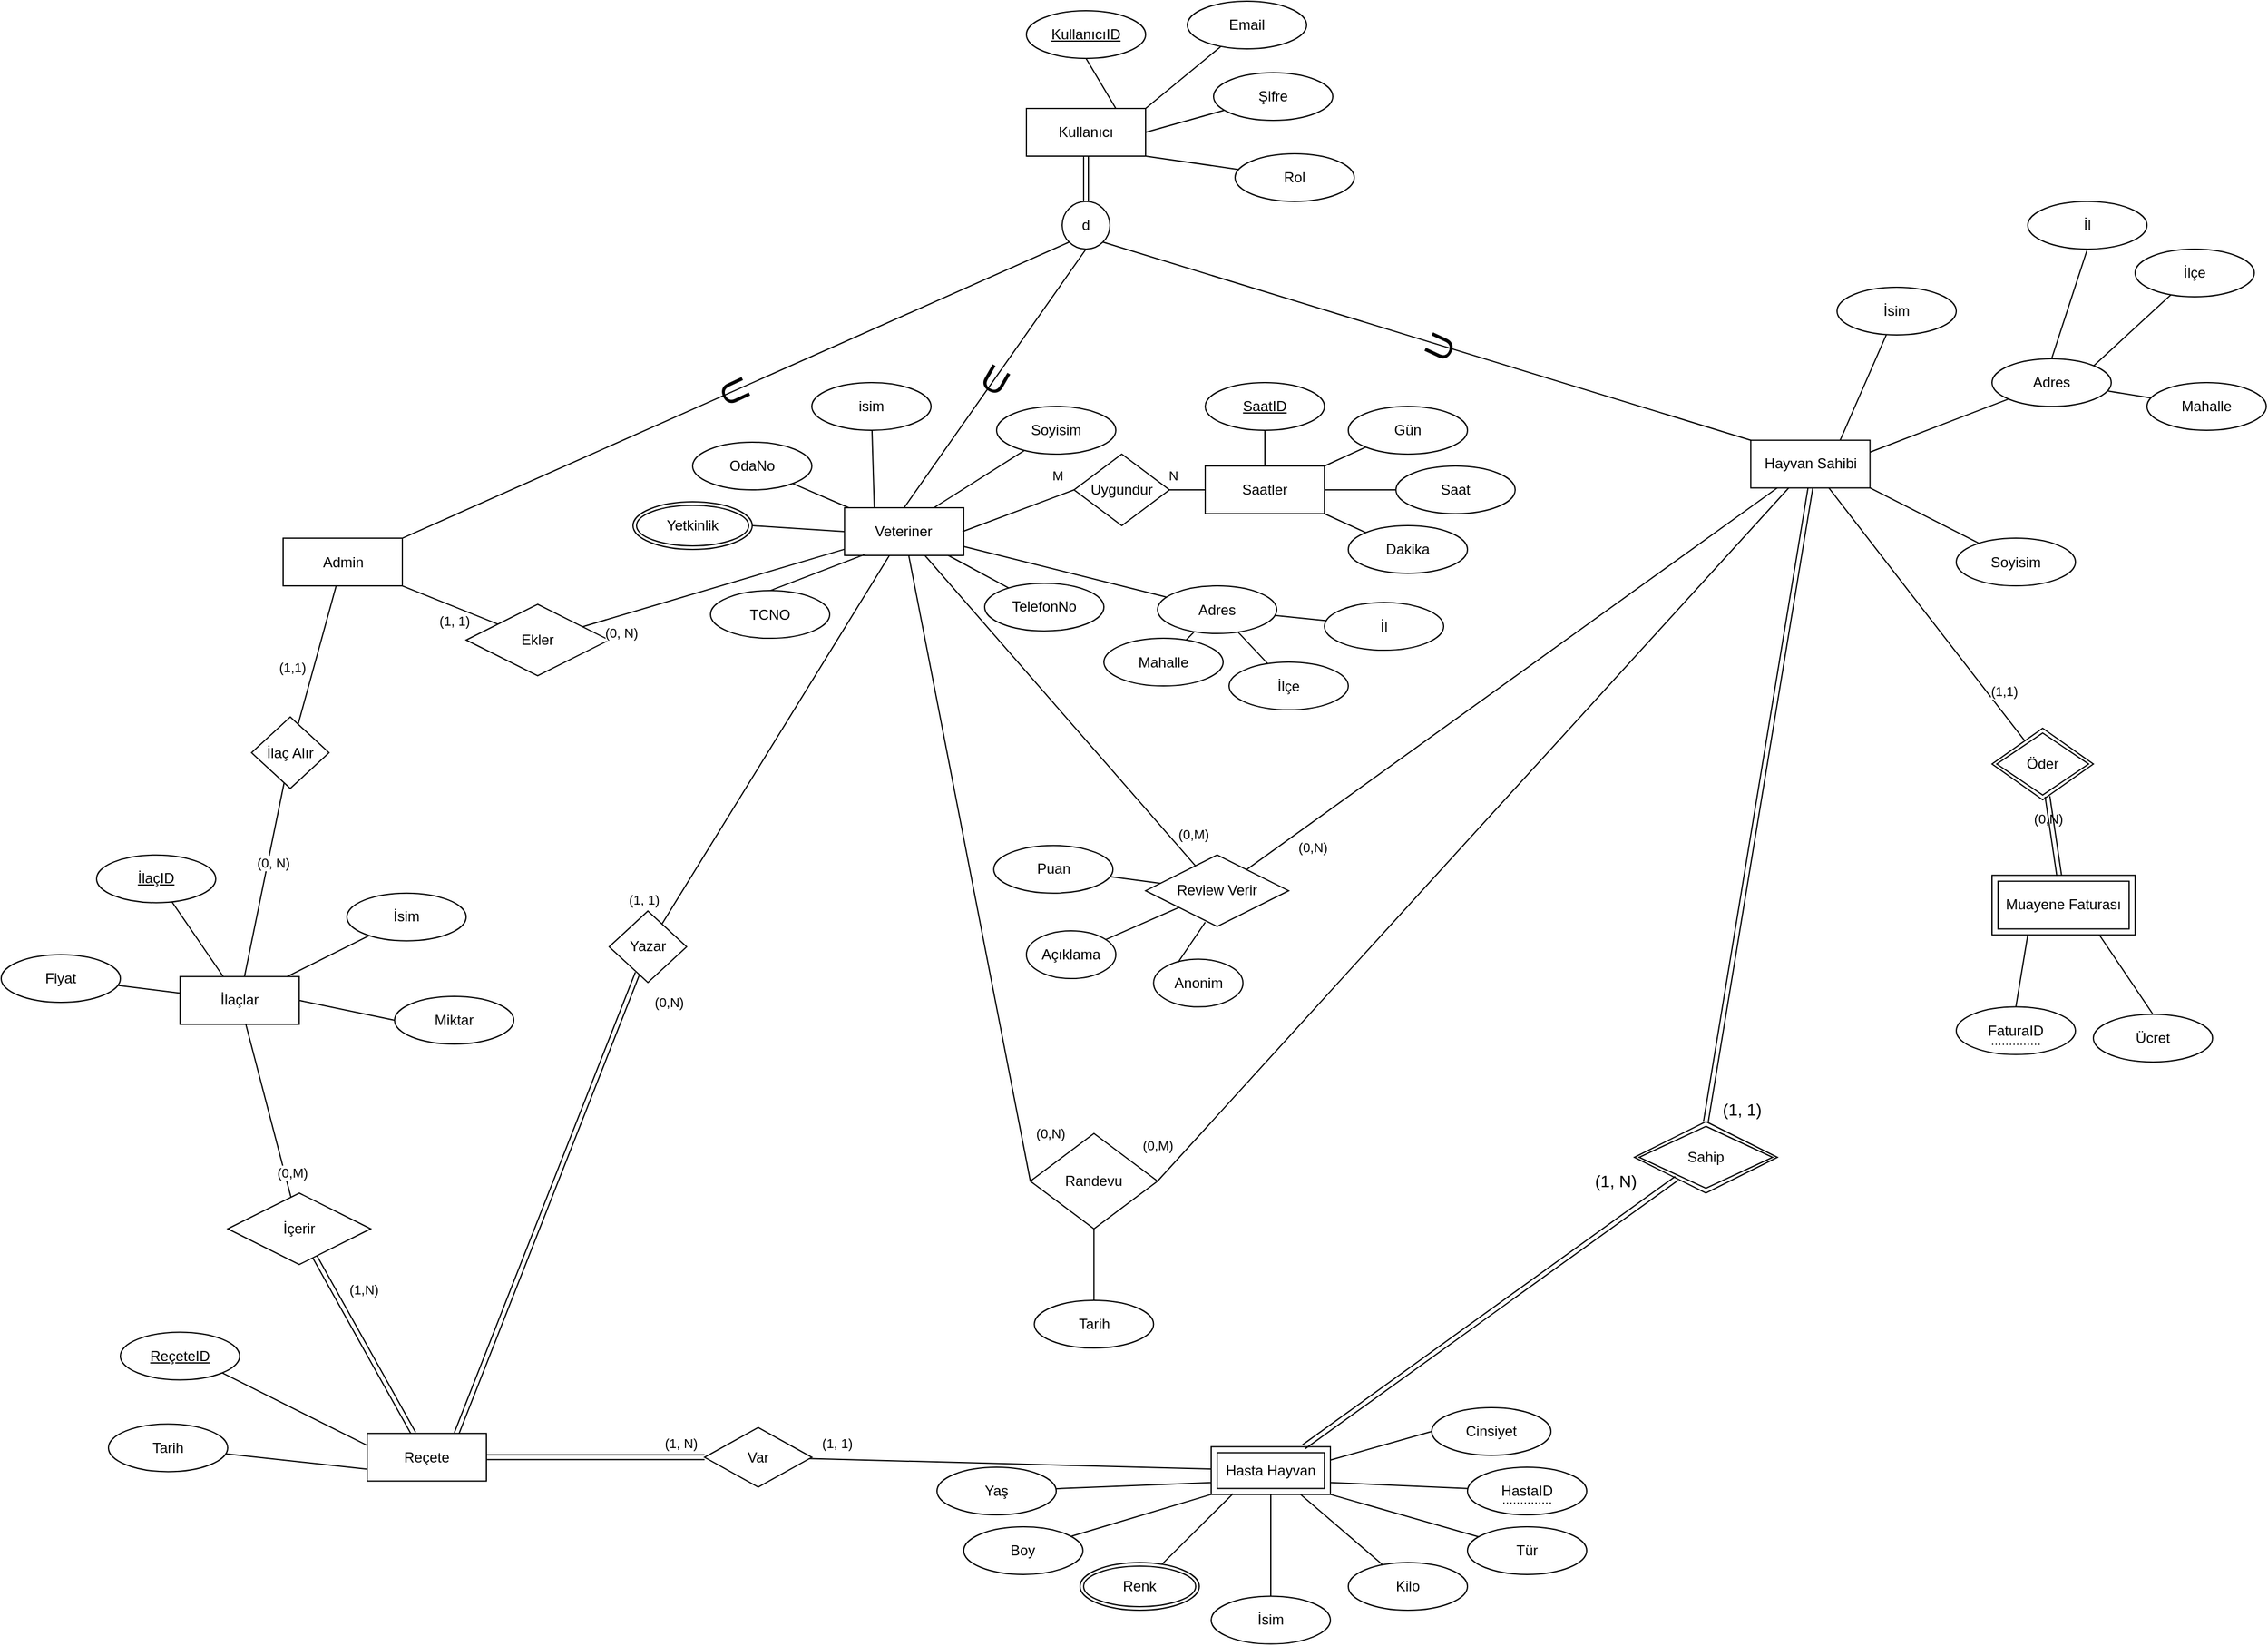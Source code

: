 <mxfile version="24.7.1" type="device">
  <diagram name="Page-1" id="7Q2s4VZRWMJ74gB4JqCX">
    <mxGraphModel dx="1434" dy="719" grid="1" gridSize="10" guides="1" tooltips="1" connect="1" arrows="1" fold="1" page="1" pageScale="1" pageWidth="827" pageHeight="1169" math="0" shadow="0">
      <root>
        <mxCell id="0" />
        <mxCell id="1" parent="0" />
        <mxCell id="IZEF8j3LVq1unYXU-ZDd-1" value="Hayvan Sahibi" style="whiteSpace=wrap;html=1;align=center;" parent="1" vertex="1">
          <mxGeometry x="2067.64" y="958.36" width="100" height="40" as="geometry" />
        </mxCell>
        <mxCell id="IZEF8j3LVq1unYXU-ZDd-2" value="İlaçlar&lt;span style=&quot;color: rgba(0, 0, 0, 0); font-family: monospace; font-size: 0px; text-align: start; text-wrap: nowrap;&quot;&gt;%3CmxGraphModel%3E%3Croot%3E%3CmxCell%20id%3D%220%22%2F%3E%3CmxCell%20id%3D%221%22%20parent%3D%220%22%2F%3E%3CmxCell%20id%3D%222%22%20value%3D%22Oda%22%20style%3D%22whiteSpace%3Dwrap%3Bhtml%3D1%3Balign%3Dcenter%3B%22%20vertex%3D%221%22%20parent%3D%221%22%3E%3CmxGeometry%20x%3D%22410%22%20y%3D%22320%22%20width%3D%22100%22%20height%3D%2240%22%20as%3D%22geometry%22%2F%3E%3C%2FmxCell%3E%3C%2Froot%3E%3C%2FmxGraphModel%3E&lt;/span&gt;" style="whiteSpace=wrap;html=1;align=center;" parent="1" vertex="1">
          <mxGeometry x="750" y="1408.36" width="100" height="40" as="geometry" />
        </mxCell>
        <mxCell id="IZEF8j3LVq1unYXU-ZDd-3" value="Veteriner" style="whiteSpace=wrap;html=1;align=center;" parent="1" vertex="1">
          <mxGeometry x="1307.41" y="1015" width="100" height="40" as="geometry" />
        </mxCell>
        <mxCell id="IZEF8j3LVq1unYXU-ZDd-5" value="Hasta Hayvan" style="shape=ext;margin=3;double=1;whiteSpace=wrap;html=1;align=center;" parent="1" vertex="1">
          <mxGeometry x="1615" y="1802.83" width="100" height="40" as="geometry" />
        </mxCell>
        <mxCell id="IZEF8j3LVq1unYXU-ZDd-6" value="İsim" style="ellipse;whiteSpace=wrap;html=1;align=center;" parent="1" vertex="1">
          <mxGeometry x="2140" y="830" width="100" height="40" as="geometry" />
        </mxCell>
        <mxCell id="IZEF8j3LVq1unYXU-ZDd-7" value="İsim" style="ellipse;whiteSpace=wrap;html=1;align=center;" parent="1" vertex="1">
          <mxGeometry x="1615" y="1928.28" width="100" height="40" as="geometry" />
        </mxCell>
        <mxCell id="IZEF8j3LVq1unYXU-ZDd-8" value="Adres" style="ellipse;whiteSpace=wrap;html=1;align=center;" parent="1" vertex="1">
          <mxGeometry x="2270" y="890" width="100" height="40" as="geometry" />
        </mxCell>
        <mxCell id="IZEF8j3LVq1unYXU-ZDd-9" value="İlçe" style="ellipse;whiteSpace=wrap;html=1;align=center;" parent="1" vertex="1">
          <mxGeometry x="2390" y="798" width="100" height="40" as="geometry" />
        </mxCell>
        <mxCell id="IZEF8j3LVq1unYXU-ZDd-10" value="Mahalle" style="ellipse;whiteSpace=wrap;html=1;align=center;" parent="1" vertex="1">
          <mxGeometry x="2400" y="910" width="100" height="40" as="geometry" />
        </mxCell>
        <mxCell id="IZEF8j3LVq1unYXU-ZDd-11" value="Tarih" style="ellipse;whiteSpace=wrap;html=1;align=center;" parent="1" vertex="1">
          <mxGeometry x="1466.66" y="1680" width="100" height="40" as="geometry" />
        </mxCell>
        <mxCell id="IZEF8j3LVq1unYXU-ZDd-13" value="" style="endArrow=none;html=1;rounded=0;entryX=1;entryY=0.75;entryDx=0;entryDy=0;" parent="1" source="IZEF8j3LVq1unYXU-ZDd-39" target="IZEF8j3LVq1unYXU-ZDd-5" edge="1">
          <mxGeometry relative="1" as="geometry">
            <mxPoint x="1915" y="1712.83" as="sourcePoint" />
            <mxPoint x="2075" y="1712.83" as="targetPoint" />
          </mxGeometry>
        </mxCell>
        <mxCell id="IZEF8j3LVq1unYXU-ZDd-14" value="" style="endArrow=none;html=1;rounded=0;exitX=0.5;exitY=1;exitDx=0;exitDy=0;" parent="1" source="IZEF8j3LVq1unYXU-ZDd-5" target="IZEF8j3LVq1unYXU-ZDd-7" edge="1">
          <mxGeometry relative="1" as="geometry">
            <mxPoint x="1925" y="1722.83" as="sourcePoint" />
            <mxPoint x="2085" y="1722.83" as="targetPoint" />
          </mxGeometry>
        </mxCell>
        <mxCell id="IZEF8j3LVq1unYXU-ZDd-15" value="" style="endArrow=none;html=1;rounded=0;exitX=1;exitY=0;exitDx=0;exitDy=0;" parent="1" source="IZEF8j3LVq1unYXU-ZDd-8" target="IZEF8j3LVq1unYXU-ZDd-9" edge="1">
          <mxGeometry relative="1" as="geometry">
            <mxPoint x="1715" y="833.36" as="sourcePoint" />
            <mxPoint x="1875" y="833.36" as="targetPoint" />
          </mxGeometry>
        </mxCell>
        <mxCell id="IZEF8j3LVq1unYXU-ZDd-16" value="" style="endArrow=none;html=1;rounded=0;" parent="1" source="IZEF8j3LVq1unYXU-ZDd-8" target="IZEF8j3LVq1unYXU-ZDd-10" edge="1">
          <mxGeometry relative="1" as="geometry">
            <mxPoint x="1611" y="967.36" as="sourcePoint" />
            <mxPoint x="1885" y="843.36" as="targetPoint" />
          </mxGeometry>
        </mxCell>
        <mxCell id="IZEF8j3LVq1unYXU-ZDd-17" value="" style="endArrow=none;html=1;rounded=0;exitX=1;exitY=0.25;exitDx=0;exitDy=0;" parent="1" source="IZEF8j3LVq1unYXU-ZDd-1" target="IZEF8j3LVq1unYXU-ZDd-8" edge="1">
          <mxGeometry relative="1" as="geometry">
            <mxPoint x="1810" y="928.36" as="sourcePoint" />
            <mxPoint x="1970" y="928.36" as="targetPoint" />
          </mxGeometry>
        </mxCell>
        <mxCell id="IZEF8j3LVq1unYXU-ZDd-18" value="" style="endArrow=none;html=1;rounded=0;shape=link;" parent="1" source="IZEF8j3LVq1unYXU-ZDd-137" target="IZEF8j3LVq1unYXU-ZDd-143" edge="1">
          <mxGeometry relative="1" as="geometry">
            <mxPoint x="949.793" y="1811.72" as="sourcePoint" />
            <mxPoint x="881.714" y="1680.646" as="targetPoint" />
          </mxGeometry>
        </mxCell>
        <mxCell id="IZEF8j3LVq1unYXU-ZDd-19" value="(1,N)" style="edgeLabel;html=1;align=center;verticalAlign=middle;resizable=0;points=[];" parent="IZEF8j3LVq1unYXU-ZDd-18" vertex="1" connectable="0">
          <mxGeometry x="0.035" y="-3" relative="1" as="geometry">
            <mxPoint x="-2" y="-43" as="offset" />
          </mxGeometry>
        </mxCell>
        <mxCell id="IZEF8j3LVq1unYXU-ZDd-20" value="" style="endArrow=none;html=1;rounded=0;entryX=0.5;entryY=1;entryDx=0;entryDy=0;" parent="1" source="IZEF8j3LVq1unYXU-ZDd-11" target="IZEF8j3LVq1unYXU-ZDd-164" edge="1">
          <mxGeometry relative="1" as="geometry">
            <mxPoint x="1267.41" y="1770" as="sourcePoint" />
            <mxPoint x="1485" y="1650" as="targetPoint" />
          </mxGeometry>
        </mxCell>
        <mxCell id="IZEF8j3LVq1unYXU-ZDd-21" value="isim" style="ellipse;whiteSpace=wrap;html=1;align=center;" parent="1" vertex="1">
          <mxGeometry x="1280.0" y="910" width="100" height="40" as="geometry" />
        </mxCell>
        <mxCell id="IZEF8j3LVq1unYXU-ZDd-22" value="" style="endArrow=none;html=1;rounded=0;exitX=0.25;exitY=0;exitDx=0;exitDy=0;" parent="1" source="IZEF8j3LVq1unYXU-ZDd-3" target="IZEF8j3LVq1unYXU-ZDd-21" edge="1">
          <mxGeometry relative="1" as="geometry">
            <mxPoint x="1467.41" y="977" as="sourcePoint" />
            <mxPoint x="1507.41" y="965" as="targetPoint" />
          </mxGeometry>
        </mxCell>
        <mxCell id="IZEF8j3LVq1unYXU-ZDd-24" value="" style="endArrow=none;html=1;rounded=0;exitX=0.75;exitY=0;exitDx=0;exitDy=0;" parent="1" source="IZEF8j3LVq1unYXU-ZDd-1" target="IZEF8j3LVq1unYXU-ZDd-6" edge="1">
          <mxGeometry relative="1" as="geometry">
            <mxPoint x="2207.64" y="1098.36" as="sourcePoint" />
            <mxPoint x="2367.64" y="1098.36" as="targetPoint" />
          </mxGeometry>
        </mxCell>
        <mxCell id="IZEF8j3LVq1unYXU-ZDd-25" value="" style="endArrow=none;html=1;rounded=0;shape=link;entryX=0.5;entryY=1;entryDx=0;entryDy=0;exitX=0.5;exitY=0;exitDx=0;exitDy=0;" parent="1" source="IZEF8j3LVq1unYXU-ZDd-27" target="IZEF8j3LVq1unYXU-ZDd-1" edge="1">
          <mxGeometry relative="1" as="geometry">
            <mxPoint x="1615" y="2393.36" as="sourcePoint" />
            <mxPoint x="2603.856" y="1391.72" as="targetPoint" />
          </mxGeometry>
        </mxCell>
        <mxCell id="IZEF8j3LVq1unYXU-ZDd-26" value="&lt;span style=&quot;font-size: 14px;&quot;&gt;(1, N)&lt;/span&gt;" style="edgeLabel;html=1;align=center;verticalAlign=middle;resizable=0;points=[];" parent="IZEF8j3LVq1unYXU-ZDd-25" connectable="0" vertex="1">
          <mxGeometry x="-0.072" y="-3" relative="1" as="geometry">
            <mxPoint x="-120" y="296" as="offset" />
          </mxGeometry>
        </mxCell>
        <mxCell id="IZEF8j3LVq1unYXU-ZDd-27" value="Sahip" style="shape=rhombus;double=1;perimeter=rhombusPerimeter;whiteSpace=wrap;html=1;align=center;" parent="1" vertex="1">
          <mxGeometry x="1970" y="1530" width="120" height="60" as="geometry" />
        </mxCell>
        <mxCell id="IZEF8j3LVq1unYXU-ZDd-28" value="&lt;span&gt;İlaçID&lt;/span&gt;" style="ellipse;whiteSpace=wrap;html=1;align=center;fontStyle=4" parent="1" vertex="1">
          <mxGeometry x="680" y="1306.36" width="100" height="40" as="geometry" />
        </mxCell>
        <mxCell id="IZEF8j3LVq1unYXU-ZDd-29" value="" style="endArrow=none;html=1;rounded=0;" parent="1" source="IZEF8j3LVq1unYXU-ZDd-2" target="IZEF8j3LVq1unYXU-ZDd-28" edge="1">
          <mxGeometry relative="1" as="geometry">
            <mxPoint x="180" y="1398.36" as="sourcePoint" />
            <mxPoint x="340" y="1398.36" as="targetPoint" />
          </mxGeometry>
        </mxCell>
        <mxCell id="IZEF8j3LVq1unYXU-ZDd-30" value="İsim" style="ellipse;whiteSpace=wrap;html=1;align=center;" parent="1" vertex="1">
          <mxGeometry x="890" y="1338.36" width="100" height="40" as="geometry" />
        </mxCell>
        <mxCell id="IZEF8j3LVq1unYXU-ZDd-31" value="" style="endArrow=none;html=1;rounded=0;" parent="1" source="IZEF8j3LVq1unYXU-ZDd-2" target="IZEF8j3LVq1unYXU-ZDd-30" edge="1">
          <mxGeometry relative="1" as="geometry">
            <mxPoint x="180" y="1398.36" as="sourcePoint" />
            <mxPoint x="340" y="1398.36" as="targetPoint" />
          </mxGeometry>
        </mxCell>
        <mxCell id="IZEF8j3LVq1unYXU-ZDd-32" value="" style="endArrow=none;html=1;rounded=0;" parent="1" source="IZEF8j3LVq1unYXU-ZDd-33" target="IZEF8j3LVq1unYXU-ZDd-2" edge="1">
          <mxGeometry relative="1" as="geometry">
            <mxPoint x="670" y="1388.36" as="sourcePoint" />
            <mxPoint x="350" y="1408.36" as="targetPoint" />
          </mxGeometry>
        </mxCell>
        <mxCell id="IZEF8j3LVq1unYXU-ZDd-33" value="Fiyat" style="ellipse;whiteSpace=wrap;html=1;align=center;" parent="1" vertex="1">
          <mxGeometry x="600" y="1390" width="100" height="40" as="geometry" />
        </mxCell>
        <mxCell id="IZEF8j3LVq1unYXU-ZDd-36" value="" style="endArrow=none;html=1;rounded=0;exitX=0;exitY=0.25;exitDx=0;exitDy=0;entryX=1;entryY=1;entryDx=0;entryDy=0;" parent="1" source="IZEF8j3LVq1unYXU-ZDd-137" target="IZEF8j3LVq1unYXU-ZDd-138" edge="1">
          <mxGeometry relative="1" as="geometry">
            <mxPoint x="921.905" y="1811.72" as="sourcePoint" />
            <mxPoint x="791.019" y="1742.406" as="targetPoint" />
          </mxGeometry>
        </mxCell>
        <mxCell id="IZEF8j3LVq1unYXU-ZDd-38" value="" style="group" parent="1" vertex="1" connectable="0">
          <mxGeometry x="1830" y="1820" width="100" height="40" as="geometry" />
        </mxCell>
        <mxCell id="IZEF8j3LVq1unYXU-ZDd-39" value="HastaID" style="ellipse;whiteSpace=wrap;html=1;align=center;" parent="IZEF8j3LVq1unYXU-ZDd-38" vertex="1">
          <mxGeometry width="100" height="40" as="geometry" />
        </mxCell>
        <mxCell id="IZEF8j3LVq1unYXU-ZDd-40" value="" style="endArrow=none;html=1;rounded=0;dashed=1;dashPattern=1 2;" parent="IZEF8j3LVq1unYXU-ZDd-38" edge="1">
          <mxGeometry relative="1" as="geometry">
            <mxPoint x="30" y="30" as="sourcePoint" />
            <mxPoint x="70" y="30" as="targetPoint" />
          </mxGeometry>
        </mxCell>
        <mxCell id="IZEF8j3LVq1unYXU-ZDd-41" value="" style="resizable=0;html=1;whiteSpace=wrap;align=right;verticalAlign=bottom;" parent="IZEF8j3LVq1unYXU-ZDd-40" connectable="0" vertex="1">
          <mxGeometry x="1" relative="1" as="geometry" />
        </mxCell>
        <mxCell id="IZEF8j3LVq1unYXU-ZDd-42" value="&lt;div&gt;&lt;br/&gt;&lt;/div&gt;" style="endArrow=none;html=1;rounded=0;entryX=1;entryY=0.5;entryDx=0;entryDy=0;" parent="1" source="IZEF8j3LVq1unYXU-ZDd-1" target="IZEF8j3LVq1unYXU-ZDd-164" edge="1">
          <mxGeometry x="0.944" y="-20" relative="1" as="geometry">
            <mxPoint x="2090" y="907.36" as="sourcePoint" />
            <mxPoint x="1924.788" y="1363.798" as="targetPoint" />
            <mxPoint as="offset" />
          </mxGeometry>
        </mxCell>
        <mxCell id="IZEF8j3LVq1unYXU-ZDd-165" value="(0,M)" style="edgeLabel;html=1;align=center;verticalAlign=middle;resizable=0;points=[];" parent="IZEF8j3LVq1unYXU-ZDd-42" vertex="1" connectable="0">
          <mxGeometry x="0.913" y="4" relative="1" as="geometry">
            <mxPoint x="-26" y="-8" as="offset" />
          </mxGeometry>
        </mxCell>
        <mxCell id="IZEF8j3LVq1unYXU-ZDd-44" value="Yaş" style="ellipse;whiteSpace=wrap;html=1;align=center;" parent="1" vertex="1">
          <mxGeometry x="1385" y="1820" width="100" height="40" as="geometry" />
        </mxCell>
        <mxCell id="IZEF8j3LVq1unYXU-ZDd-45" value="Kilo" style="ellipse;whiteSpace=wrap;html=1;align=center;" parent="1" vertex="1">
          <mxGeometry x="1730" y="1900.0" width="100" height="40" as="geometry" />
        </mxCell>
        <mxCell id="IZEF8j3LVq1unYXU-ZDd-46" value="Boy" style="ellipse;whiteSpace=wrap;html=1;align=center;" parent="1" vertex="1">
          <mxGeometry x="1407.41" y="1870.0" width="100" height="40" as="geometry" />
        </mxCell>
        <mxCell id="IZEF8j3LVq1unYXU-ZDd-47" value="" style="endArrow=none;html=1;rounded=0;entryX=0.75;entryY=1;entryDx=0;entryDy=0;" parent="1" source="IZEF8j3LVq1unYXU-ZDd-45" target="IZEF8j3LVq1unYXU-ZDd-5" edge="1">
          <mxGeometry relative="1" as="geometry">
            <mxPoint x="1905" y="1392.83" as="sourcePoint" />
            <mxPoint x="2065" y="1392.83" as="targetPoint" />
          </mxGeometry>
        </mxCell>
        <mxCell id="IZEF8j3LVq1unYXU-ZDd-48" value="" style="endArrow=none;html=1;rounded=0;entryX=0;entryY=1;entryDx=0;entryDy=0;" parent="1" source="IZEF8j3LVq1unYXU-ZDd-46" target="IZEF8j3LVq1unYXU-ZDd-5" edge="1">
          <mxGeometry relative="1" as="geometry">
            <mxPoint x="1522" y="1809.83" as="sourcePoint" />
            <mxPoint x="1625" y="1825.83" as="targetPoint" />
          </mxGeometry>
        </mxCell>
        <mxCell id="IZEF8j3LVq1unYXU-ZDd-49" value="" style="endArrow=none;html=1;rounded=0;entryX=0;entryY=0.75;entryDx=0;entryDy=0;" parent="1" source="IZEF8j3LVq1unYXU-ZDd-44" target="IZEF8j3LVq1unYXU-ZDd-5" edge="1">
          <mxGeometry relative="1" as="geometry">
            <mxPoint x="1905" y="1392.83" as="sourcePoint" />
            <mxPoint x="2065" y="1392.83" as="targetPoint" />
          </mxGeometry>
        </mxCell>
        <mxCell id="IZEF8j3LVq1unYXU-ZDd-50" value="" style="shape=link;html=1;rounded=0;" parent="1" source="IZEF8j3LVq1unYXU-ZDd-5" target="IZEF8j3LVq1unYXU-ZDd-27" edge="1">
          <mxGeometry relative="1" as="geometry">
            <mxPoint x="1030" y="2581.07" as="sourcePoint" />
            <mxPoint x="1150" y="2571.64" as="targetPoint" />
          </mxGeometry>
        </mxCell>
        <mxCell id="IZEF8j3LVq1unYXU-ZDd-51" value="&lt;font style=&quot;font-size: 14px;&quot;&gt;(1, 1)&lt;/font&gt;" style="edgeLabel;html=1;align=center;verticalAlign=middle;resizable=0;points=[];" parent="IZEF8j3LVq1unYXU-ZDd-50" connectable="0" vertex="1">
          <mxGeometry x="-0.035" y="3" relative="1" as="geometry">
            <mxPoint x="218" y="-172" as="offset" />
          </mxGeometry>
        </mxCell>
        <mxCell id="IZEF8j3LVq1unYXU-ZDd-52" value="" style="endArrow=none;html=1;rounded=0;" parent="1" source="IZEF8j3LVq1unYXU-ZDd-5" target="IZEF8j3LVq1unYXU-ZDd-140" edge="1">
          <mxGeometry relative="1" as="geometry">
            <mxPoint x="1775" y="1691.64" as="sourcePoint" />
            <mxPoint x="1296.999" y="1813.141" as="targetPoint" />
          </mxGeometry>
        </mxCell>
        <mxCell id="IZEF8j3LVq1unYXU-ZDd-53" value="(1, 1)" style="edgeLabel;html=1;align=center;verticalAlign=middle;resizable=0;points=[];" parent="IZEF8j3LVq1unYXU-ZDd-52" vertex="1" connectable="0">
          <mxGeometry x="0.701" y="-3" relative="1" as="geometry">
            <mxPoint x="-28" y="-11" as="offset" />
          </mxGeometry>
        </mxCell>
        <mxCell id="IZEF8j3LVq1unYXU-ZDd-54" value="" style="endArrow=none;html=1;rounded=0;shape=link;" parent="1" source="IZEF8j3LVq1unYXU-ZDd-140" target="IZEF8j3LVq1unYXU-ZDd-137" edge="1">
          <mxGeometry relative="1" as="geometry">
            <mxPoint x="1180.0" y="1811.64" as="sourcePoint" />
            <mxPoint x="1010" y="1828.134" as="targetPoint" />
          </mxGeometry>
        </mxCell>
        <mxCell id="IZEF8j3LVq1unYXU-ZDd-55" value="(1, N)" style="edgeLabel;html=1;align=center;verticalAlign=middle;resizable=0;points=[];" parent="IZEF8j3LVq1unYXU-ZDd-54" vertex="1" connectable="0">
          <mxGeometry x="-0.002" y="-1" relative="1" as="geometry">
            <mxPoint x="71" y="-11" as="offset" />
          </mxGeometry>
        </mxCell>
        <mxCell id="IZEF8j3LVq1unYXU-ZDd-56" value="" style="endArrow=none;html=1;rounded=0;" parent="1" source="IZEF8j3LVq1unYXU-ZDd-1" target="IZEF8j3LVq1unYXU-ZDd-70" edge="1">
          <mxGeometry relative="1" as="geometry">
            <mxPoint x="1550" y="1128.36" as="sourcePoint" />
            <mxPoint x="2089.456" y="1120.835" as="targetPoint" />
          </mxGeometry>
        </mxCell>
        <mxCell id="IZEF8j3LVq1unYXU-ZDd-57" value="(0,N)" style="edgeLabel;html=1;align=center;verticalAlign=middle;resizable=0;points=[];" parent="IZEF8j3LVq1unYXU-ZDd-56" vertex="1" connectable="0">
          <mxGeometry x="0.204" y="-1" relative="1" as="geometry">
            <mxPoint x="86" y="149" as="offset" />
          </mxGeometry>
        </mxCell>
        <mxCell id="IZEF8j3LVq1unYXU-ZDd-58" value="(0,N)" style="endArrow=none;html=1;rounded=0;shape=link;exitX=0.75;exitY=0;exitDx=0;exitDy=0;" parent="1" source="IZEF8j3LVq1unYXU-ZDd-137" target="IZEF8j3LVq1unYXU-ZDd-136" edge="1">
          <mxGeometry x="0.936" y="-33" relative="1" as="geometry">
            <mxPoint x="968.728" y="1811.72" as="sourcePoint" />
            <mxPoint x="1140.885" y="1417.245" as="targetPoint" />
            <mxPoint as="offset" />
          </mxGeometry>
        </mxCell>
        <mxCell id="IZEF8j3LVq1unYXU-ZDd-59" value="" style="endArrow=none;html=1;rounded=0;" parent="1" source="IZEF8j3LVq1unYXU-ZDd-136" target="IZEF8j3LVq1unYXU-ZDd-3" edge="1">
          <mxGeometry relative="1" as="geometry">
            <mxPoint x="1160.94" y="1377.3" as="sourcePoint" />
            <mxPoint x="1872" y="1874.5" as="targetPoint" />
          </mxGeometry>
        </mxCell>
        <mxCell id="IZEF8j3LVq1unYXU-ZDd-60" value="(1, 1)" style="edgeLabel;html=1;align=center;verticalAlign=middle;resizable=0;points=[];" parent="IZEF8j3LVq1unYXU-ZDd-59" vertex="1" connectable="0">
          <mxGeometry x="-0.865" y="3" relative="1" as="geometry">
            <mxPoint x="-26" y="2" as="offset" />
          </mxGeometry>
        </mxCell>
        <mxCell id="IZEF8j3LVq1unYXU-ZDd-61" value="Tarih" style="ellipse;whiteSpace=wrap;html=1;align=center;" parent="1" vertex="1">
          <mxGeometry x="690" y="1783.72" width="100" height="40" as="geometry" />
        </mxCell>
        <mxCell id="IZEF8j3LVq1unYXU-ZDd-62" value="" style="endArrow=none;html=1;rounded=0;exitX=0;exitY=0.75;exitDx=0;exitDy=0;" parent="1" source="IZEF8j3LVq1unYXU-ZDd-137" target="IZEF8j3LVq1unYXU-ZDd-61" edge="1">
          <mxGeometry relative="1" as="geometry">
            <mxPoint x="910" y="1825.325" as="sourcePoint" />
            <mxPoint x="762" y="1734.72" as="targetPoint" />
          </mxGeometry>
        </mxCell>
        <mxCell id="IZEF8j3LVq1unYXU-ZDd-64" value="(0,N)" style="endArrow=none;html=1;rounded=0;exitX=0;exitY=0.5;exitDx=0;exitDy=0;" parent="1" source="IZEF8j3LVq1unYXU-ZDd-164" target="IZEF8j3LVq1unYXU-ZDd-3" edge="1">
          <mxGeometry x="-0.865" y="-24" relative="1" as="geometry">
            <mxPoint x="1341.037" y="1420.576" as="sourcePoint" />
            <mxPoint x="1847" y="2240" as="targetPoint" />
            <mxPoint as="offset" />
          </mxGeometry>
        </mxCell>
        <mxCell id="IZEF8j3LVq1unYXU-ZDd-66" value="" style="endArrow=none;html=1;rounded=0;" parent="1" source="IZEF8j3LVq1unYXU-ZDd-143" target="IZEF8j3LVq1unYXU-ZDd-2" edge="1">
          <mxGeometry relative="1" as="geometry">
            <mxPoint x="865.219" y="1637.141" as="sourcePoint" />
            <mxPoint x="1304" y="1776.36" as="targetPoint" />
          </mxGeometry>
        </mxCell>
        <mxCell id="IZEF8j3LVq1unYXU-ZDd-67" value="(0,M)" style="edgeLabel;html=1;align=center;verticalAlign=middle;resizable=0;points=[];" parent="IZEF8j3LVq1unYXU-ZDd-66" vertex="1" connectable="0">
          <mxGeometry x="-0.107" y="-3" relative="1" as="geometry">
            <mxPoint x="15" y="45" as="offset" />
          </mxGeometry>
        </mxCell>
        <mxCell id="IZEF8j3LVq1unYXU-ZDd-68" value="Muayene Faturası" style="shape=ext;margin=3;double=1;whiteSpace=wrap;html=1;align=center;" parent="1" vertex="1">
          <mxGeometry x="2270" y="1323.36" width="120" height="50" as="geometry" />
        </mxCell>
        <mxCell id="IZEF8j3LVq1unYXU-ZDd-69" value="Renk" style="ellipse;shape=doubleEllipse;margin=3;whiteSpace=wrap;html=1;align=center;" parent="1" vertex="1">
          <mxGeometry x="1505" y="1900.0" width="100" height="40" as="geometry" />
        </mxCell>
        <mxCell id="IZEF8j3LVq1unYXU-ZDd-70" value="Öder" style="shape=rhombus;double=1;perimeter=rhombusPerimeter;whiteSpace=wrap;html=1;align=center;" parent="1" vertex="1">
          <mxGeometry x="2270" y="1200" width="85" height="60" as="geometry" />
        </mxCell>
        <mxCell id="IZEF8j3LVq1unYXU-ZDd-71" value="" style="endArrow=none;html=1;rounded=0;exitX=0.183;exitY=0.986;exitDx=0;exitDy=0;exitPerimeter=0;" parent="1" source="IZEF8j3LVq1unYXU-ZDd-5" target="IZEF8j3LVq1unYXU-ZDd-69" edge="1">
          <mxGeometry relative="1" as="geometry">
            <mxPoint x="1613" y="1842.83" as="sourcePoint" />
            <mxPoint x="1535" y="1914.83" as="targetPoint" />
          </mxGeometry>
        </mxCell>
        <mxCell id="IZEF8j3LVq1unYXU-ZDd-72" value="" style="endArrow=none;html=1;rounded=0;" parent="1" source="IZEF8j3LVq1unYXU-ZDd-3" target="IZEF8j3LVq1unYXU-ZDd-73" edge="1">
          <mxGeometry relative="1" as="geometry">
            <mxPoint x="1265.91" y="930" as="sourcePoint" />
            <mxPoint x="1380" y="950" as="targetPoint" />
          </mxGeometry>
        </mxCell>
        <mxCell id="IZEF8j3LVq1unYXU-ZDd-73" value="OdaNo" style="ellipse;whiteSpace=wrap;html=1;align=center;" parent="1" vertex="1">
          <mxGeometry x="1180.0" y="960" width="100" height="40" as="geometry" />
        </mxCell>
        <mxCell id="IZEF8j3LVq1unYXU-ZDd-74" style="edgeStyle=none;rounded=0;orthogonalLoop=1;jettySize=auto;html=1;exitX=0.5;exitY=0;exitDx=0;exitDy=0;" parent="1" source="IZEF8j3LVq1unYXU-ZDd-61" target="IZEF8j3LVq1unYXU-ZDd-61" edge="1">
          <mxGeometry relative="1" as="geometry" />
        </mxCell>
        <mxCell id="IZEF8j3LVq1unYXU-ZDd-75" value="Review Verir" style="shape=rhombus;perimeter=rhombusPerimeter;whiteSpace=wrap;html=1;align=center;" parent="1" vertex="1">
          <mxGeometry x="1560" y="1306.36" width="120" height="60" as="geometry" />
        </mxCell>
        <mxCell id="IZEF8j3LVq1unYXU-ZDd-76" value="(0,M)" style="endArrow=none;html=1;rounded=0;" parent="1" source="IZEF8j3LVq1unYXU-ZDd-75" target="IZEF8j3LVq1unYXU-ZDd-3" edge="1">
          <mxGeometry x="-0.882" y="-15" relative="1" as="geometry">
            <mxPoint x="1448" y="2200" as="sourcePoint" />
            <mxPoint x="1548" y="2160" as="targetPoint" />
            <Array as="points" />
            <mxPoint y="-1" as="offset" />
          </mxGeometry>
        </mxCell>
        <mxCell id="IZEF8j3LVq1unYXU-ZDd-77" value="TelefonNo" style="ellipse;whiteSpace=wrap;html=1;align=center;" parent="1" vertex="1">
          <mxGeometry x="1425" y="1078.36" width="100" height="40" as="geometry" />
        </mxCell>
        <mxCell id="IZEF8j3LVq1unYXU-ZDd-78" value="Soyisim" style="ellipse;whiteSpace=wrap;html=1;align=center;" parent="1" vertex="1">
          <mxGeometry x="1435.0" y="930" width="100" height="40" as="geometry" />
        </mxCell>
        <mxCell id="IZEF8j3LVq1unYXU-ZDd-79" value="Adres" style="ellipse;whiteSpace=wrap;html=1;align=center;" parent="1" vertex="1">
          <mxGeometry x="1570" y="1080.55" width="100" height="40" as="geometry" />
        </mxCell>
        <mxCell id="IZEF8j3LVq1unYXU-ZDd-80" value="İlçe" style="ellipse;whiteSpace=wrap;html=1;align=center;" parent="1" vertex="1">
          <mxGeometry x="1630" y="1144.55" width="100" height="40" as="geometry" />
        </mxCell>
        <mxCell id="IZEF8j3LVq1unYXU-ZDd-81" style="edgeStyle=none;rounded=0;orthogonalLoop=1;jettySize=auto;html=1;exitX=0;exitY=0;exitDx=0;exitDy=0;" parent="1" source="IZEF8j3LVq1unYXU-ZDd-82" target="IZEF8j3LVq1unYXU-ZDd-82" edge="1">
          <mxGeometry relative="1" as="geometry" />
        </mxCell>
        <mxCell id="IZEF8j3LVq1unYXU-ZDd-82" value="Puan" style="ellipse;whiteSpace=wrap;html=1;align=center;" parent="1" vertex="1">
          <mxGeometry x="1432.59" y="1298.36" width="100" height="40" as="geometry" />
        </mxCell>
        <mxCell id="IZEF8j3LVq1unYXU-ZDd-83" value="" style="endArrow=none;html=1;rounded=0;" parent="1" source="IZEF8j3LVq1unYXU-ZDd-82" target="IZEF8j3LVq1unYXU-ZDd-75" edge="1">
          <mxGeometry relative="1" as="geometry">
            <mxPoint x="1530" y="1276.36" as="sourcePoint" />
            <mxPoint x="1700" y="1336.36" as="targetPoint" />
          </mxGeometry>
        </mxCell>
        <mxCell id="IZEF8j3LVq1unYXU-ZDd-84" value="" style="endArrow=none;html=1;rounded=0;" parent="1" source="IZEF8j3LVq1unYXU-ZDd-93" target="IZEF8j3LVq1unYXU-ZDd-75" edge="1">
          <mxGeometry relative="1" as="geometry">
            <mxPoint x="1555" y="1290.36" as="sourcePoint" />
            <mxPoint x="1600" y="1331.36" as="targetPoint" />
          </mxGeometry>
        </mxCell>
        <mxCell id="IZEF8j3LVq1unYXU-ZDd-85" value="Mahalle" style="ellipse;whiteSpace=wrap;html=1;align=center;" parent="1" vertex="1">
          <mxGeometry x="1525" y="1124.55" width="100" height="40" as="geometry" />
        </mxCell>
        <mxCell id="IZEF8j3LVq1unYXU-ZDd-86" value="" style="endArrow=none;html=1;rounded=0;" parent="1" source="IZEF8j3LVq1unYXU-ZDd-79" target="IZEF8j3LVq1unYXU-ZDd-80" edge="1">
          <mxGeometry relative="1" as="geometry">
            <mxPoint x="2180" y="1465.55" as="sourcePoint" />
            <mxPoint x="2340" y="1465.55" as="targetPoint" />
          </mxGeometry>
        </mxCell>
        <mxCell id="IZEF8j3LVq1unYXU-ZDd-87" value="" style="endArrow=none;html=1;rounded=0;" parent="1" source="IZEF8j3LVq1unYXU-ZDd-79" target="IZEF8j3LVq1unYXU-ZDd-85" edge="1">
          <mxGeometry relative="1" as="geometry">
            <mxPoint x="2076" y="1599.55" as="sourcePoint" />
            <mxPoint x="1672.43" y="1114.016" as="targetPoint" />
          </mxGeometry>
        </mxCell>
        <mxCell id="IZEF8j3LVq1unYXU-ZDd-88" value="" style="endArrow=none;html=1;rounded=0;" parent="1" source="IZEF8j3LVq1unYXU-ZDd-3" target="IZEF8j3LVq1unYXU-ZDd-79" edge="1">
          <mxGeometry relative="1" as="geometry">
            <mxPoint x="1530" y="1350" as="sourcePoint" />
            <mxPoint x="1940" y="1276" as="targetPoint" />
          </mxGeometry>
        </mxCell>
        <mxCell id="IZEF8j3LVq1unYXU-ZDd-89" value="" style="endArrow=none;html=1;rounded=0;entryX=0.5;entryY=0;entryDx=0;entryDy=0;exitX=0.166;exitY=0.983;exitDx=0;exitDy=0;exitPerimeter=0;" parent="1" source="IZEF8j3LVq1unYXU-ZDd-3" target="IZEF8j3LVq1unYXU-ZDd-139" edge="1">
          <mxGeometry relative="1" as="geometry">
            <mxPoint x="1381" y="1065" as="sourcePoint" />
            <mxPoint x="1495.439" y="1042.357" as="targetPoint" />
          </mxGeometry>
        </mxCell>
        <mxCell id="IZEF8j3LVq1unYXU-ZDd-90" value="" style="endArrow=none;html=1;rounded=0;" parent="1" source="IZEF8j3LVq1unYXU-ZDd-3" target="IZEF8j3LVq1unYXU-ZDd-77" edge="1">
          <mxGeometry relative="1" as="geometry">
            <mxPoint x="1417" y="1050" as="sourcePoint" />
            <mxPoint x="1581" y="1065" as="targetPoint" />
          </mxGeometry>
        </mxCell>
        <mxCell id="IZEF8j3LVq1unYXU-ZDd-91" value="(0,N)" style="endArrow=none;html=1;rounded=0;" parent="1" source="IZEF8j3LVq1unYXU-ZDd-75" target="IZEF8j3LVq1unYXU-ZDd-1" edge="1">
          <mxGeometry x="-0.796" y="-17" relative="1" as="geometry">
            <mxPoint x="1487" y="1953" as="sourcePoint" />
            <mxPoint x="1955" y="1665" as="targetPoint" />
            <Array as="points" />
            <mxPoint as="offset" />
          </mxGeometry>
        </mxCell>
        <mxCell id="IZEF8j3LVq1unYXU-ZDd-92" value="" style="endArrow=none;html=1;rounded=0;exitX=0.75;exitY=0;exitDx=0;exitDy=0;" parent="1" source="IZEF8j3LVq1unYXU-ZDd-3" target="IZEF8j3LVq1unYXU-ZDd-78" edge="1">
          <mxGeometry relative="1" as="geometry">
            <mxPoint x="1417" y="1045" as="sourcePoint" />
            <mxPoint x="1490" y="1045" as="targetPoint" />
          </mxGeometry>
        </mxCell>
        <mxCell id="IZEF8j3LVq1unYXU-ZDd-93" value="Açıklama" style="ellipse;whiteSpace=wrap;html=1;align=center;" parent="1" vertex="1">
          <mxGeometry x="1460" y="1370" width="75" height="40" as="geometry" />
        </mxCell>
        <mxCell id="IZEF8j3LVq1unYXU-ZDd-94" value="" style="endArrow=none;html=1;rounded=0;exitX=0.25;exitY=1;exitDx=0;exitDy=0;entryX=0.5;entryY=0;entryDx=0;entryDy=0;" parent="1" source="IZEF8j3LVq1unYXU-ZDd-68" target="IZEF8j3LVq1unYXU-ZDd-128" edge="1">
          <mxGeometry relative="1" as="geometry">
            <mxPoint x="2130.2" y="1039.55" as="sourcePoint" />
            <mxPoint x="2032.2" y="1466.19" as="targetPoint" />
            <Array as="points" />
          </mxGeometry>
        </mxCell>
        <mxCell id="IZEF8j3LVq1unYXU-ZDd-95" value="" style="shape=link;html=1;rounded=0;" parent="1" source="IZEF8j3LVq1unYXU-ZDd-68" target="IZEF8j3LVq1unYXU-ZDd-70" edge="1">
          <mxGeometry relative="1" as="geometry">
            <mxPoint x="2142.2" y="1064.55" as="sourcePoint" />
            <mxPoint x="2302.2" y="1064.55" as="targetPoint" />
          </mxGeometry>
        </mxCell>
        <mxCell id="IZEF8j3LVq1unYXU-ZDd-96" value="(1,1)" style="edgeLabel;html=1;align=center;verticalAlign=middle;resizable=0;points=[];" parent="IZEF8j3LVq1unYXU-ZDd-95" vertex="1" connectable="0">
          <mxGeometry x="0.025" y="-2" relative="1" as="geometry">
            <mxPoint x="-43" y="-120" as="offset" />
          </mxGeometry>
        </mxCell>
        <mxCell id="IZEF8j3LVq1unYXU-ZDd-97" value="Soyisim" style="ellipse;whiteSpace=wrap;html=1;align=center;" parent="1" vertex="1">
          <mxGeometry x="2240" y="1040.55" width="100" height="40" as="geometry" />
        </mxCell>
        <mxCell id="IZEF8j3LVq1unYXU-ZDd-98" value="" style="endArrow=none;html=1;rounded=0;exitX=1;exitY=1;exitDx=0;exitDy=0;" parent="1" source="IZEF8j3LVq1unYXU-ZDd-1" target="IZEF8j3LVq1unYXU-ZDd-97" edge="1">
          <mxGeometry relative="1" as="geometry">
            <mxPoint x="2139" y="1008.36" as="sourcePoint" />
            <mxPoint x="2207" y="1128.36" as="targetPoint" />
          </mxGeometry>
        </mxCell>
        <mxCell id="IZEF8j3LVq1unYXU-ZDd-99" value="Admin" style="whiteSpace=wrap;html=1;align=center;" parent="1" vertex="1">
          <mxGeometry x="836.5" y="1040.55" width="100" height="40" as="geometry" />
        </mxCell>
        <mxCell id="IZEF8j3LVq1unYXU-ZDd-100" value="İlaç Alır" style="shape=rhombus;perimeter=rhombusPerimeter;whiteSpace=wrap;html=1;align=center;" parent="1" vertex="1">
          <mxGeometry x="810" y="1190.55" width="65" height="60" as="geometry" />
        </mxCell>
        <mxCell id="IZEF8j3LVq1unYXU-ZDd-101" value="&lt;div&gt;Ekler&lt;/div&gt;" style="shape=rhombus;perimeter=rhombusPerimeter;whiteSpace=wrap;html=1;align=center;" parent="1" vertex="1">
          <mxGeometry x="990.0" y="1096" width="120" height="60" as="geometry" />
        </mxCell>
        <mxCell id="IZEF8j3LVq1unYXU-ZDd-102" value="" style="endArrow=none;html=1;rounded=0;" parent="1" source="IZEF8j3LVq1unYXU-ZDd-2" target="IZEF8j3LVq1unYXU-ZDd-100" edge="1">
          <mxGeometry relative="1" as="geometry">
            <mxPoint x="1515" y="1500" as="sourcePoint" />
            <mxPoint x="880" y="1280" as="targetPoint" />
          </mxGeometry>
        </mxCell>
        <mxCell id="IZEF8j3LVq1unYXU-ZDd-103" value="(0, N)" style="edgeLabel;html=1;align=center;verticalAlign=middle;resizable=0;points=[];" parent="IZEF8j3LVq1unYXU-ZDd-102" vertex="1" connectable="0">
          <mxGeometry x="0.267" y="-3" relative="1" as="geometry">
            <mxPoint y="7" as="offset" />
          </mxGeometry>
        </mxCell>
        <mxCell id="IZEF8j3LVq1unYXU-ZDd-104" value="" style="endArrow=none;html=1;rounded=0;" parent="1" source="IZEF8j3LVq1unYXU-ZDd-100" target="IZEF8j3LVq1unYXU-ZDd-99" edge="1">
          <mxGeometry relative="1" as="geometry">
            <mxPoint x="760" y="1070.55" as="sourcePoint" />
            <mxPoint x="1340" y="1175.55" as="targetPoint" />
            <Array as="points" />
          </mxGeometry>
        </mxCell>
        <mxCell id="IZEF8j3LVq1unYXU-ZDd-105" value="(1,1)" style="edgeLabel;html=1;align=center;verticalAlign=middle;resizable=0;points=[];" parent="IZEF8j3LVq1unYXU-ZDd-104" vertex="1" connectable="0">
          <mxGeometry x="-0.015" y="3" relative="1" as="geometry">
            <mxPoint x="-18" y="10" as="offset" />
          </mxGeometry>
        </mxCell>
        <mxCell id="IZEF8j3LVq1unYXU-ZDd-106" value="(1, 1)" style="endArrow=none;html=1;rounded=0;" parent="1" source="IZEF8j3LVq1unYXU-ZDd-101" target="IZEF8j3LVq1unYXU-ZDd-99" edge="1">
          <mxGeometry x="-0.19" y="11" relative="1" as="geometry">
            <mxPoint x="1515" y="1295.55" as="sourcePoint" />
            <mxPoint x="1609" y="1220.55" as="targetPoint" />
            <mxPoint as="offset" />
          </mxGeometry>
        </mxCell>
        <mxCell id="IZEF8j3LVq1unYXU-ZDd-107" value="(0, N)" style="endArrow=none;html=1;rounded=0;" parent="1" source="IZEF8j3LVq1unYXU-ZDd-101" target="IZEF8j3LVq1unYXU-ZDd-3" edge="1">
          <mxGeometry x="-0.742" y="-14" relative="1" as="geometry">
            <mxPoint x="2115" y="1557" as="sourcePoint" />
            <mxPoint x="2016" y="1625" as="targetPoint" />
            <mxPoint as="offset" />
          </mxGeometry>
        </mxCell>
        <mxCell id="IZEF8j3LVq1unYXU-ZDd-108" value="İl" style="ellipse;whiteSpace=wrap;html=1;align=center;" parent="1" vertex="1">
          <mxGeometry x="2300" y="758" width="100" height="40" as="geometry" />
        </mxCell>
        <mxCell id="IZEF8j3LVq1unYXU-ZDd-109" value="" style="endArrow=none;html=1;rounded=0;entryX=0.5;entryY=1;entryDx=0;entryDy=0;exitX=0.5;exitY=0;exitDx=0;exitDy=0;" parent="1" source="IZEF8j3LVq1unYXU-ZDd-8" target="IZEF8j3LVq1unYXU-ZDd-108" edge="1">
          <mxGeometry relative="1" as="geometry">
            <mxPoint x="1891" y="1007.36" as="sourcePoint" />
            <mxPoint x="1854" y="1009.36" as="targetPoint" />
          </mxGeometry>
        </mxCell>
        <mxCell id="IZEF8j3LVq1unYXU-ZDd-110" value="İl" style="ellipse;whiteSpace=wrap;html=1;align=center;" parent="1" vertex="1">
          <mxGeometry x="1710" y="1094.55" width="100" height="40" as="geometry" />
        </mxCell>
        <mxCell id="IZEF8j3LVq1unYXU-ZDd-111" value="" style="endArrow=none;html=1;rounded=0;" parent="1" source="IZEF8j3LVq1unYXU-ZDd-110" target="IZEF8j3LVq1unYXU-ZDd-79" edge="1">
          <mxGeometry relative="1" as="geometry">
            <mxPoint x="1613" y="1129.55" as="sourcePoint" />
            <mxPoint x="1588" y="1155.55" as="targetPoint" />
          </mxGeometry>
        </mxCell>
        <mxCell id="IZEF8j3LVq1unYXU-ZDd-112" value="&lt;div&gt;Ücret&lt;/div&gt;" style="ellipse;whiteSpace=wrap;html=1;align=center;" parent="1" vertex="1">
          <mxGeometry x="2355" y="1440" width="100" height="40" as="geometry" />
        </mxCell>
        <mxCell id="IZEF8j3LVq1unYXU-ZDd-113" value="" style="endArrow=none;html=1;rounded=0;exitX=0.75;exitY=1;exitDx=0;exitDy=0;entryX=0.5;entryY=0;entryDx=0;entryDy=0;" parent="1" source="IZEF8j3LVq1unYXU-ZDd-68" target="IZEF8j3LVq1unYXU-ZDd-112" edge="1">
          <mxGeometry relative="1" as="geometry">
            <mxPoint x="2112.2" y="1064.55" as="sourcePoint" />
            <mxPoint x="2272.2" y="1064.55" as="targetPoint" />
          </mxGeometry>
        </mxCell>
        <mxCell id="IZEF8j3LVq1unYXU-ZDd-114" value="Kullanıcı" style="whiteSpace=wrap;html=1;align=center;" parent="1" vertex="1">
          <mxGeometry x="1460" y="680" width="100" height="40" as="geometry" />
        </mxCell>
        <mxCell id="IZEF8j3LVq1unYXU-ZDd-115" value="d" style="ellipse;whiteSpace=wrap;html=1;aspect=fixed;" parent="1" vertex="1">
          <mxGeometry x="1490.01" y="758" width="40" height="40" as="geometry" />
        </mxCell>
        <mxCell id="IZEF8j3LVq1unYXU-ZDd-116" value="" style="endArrow=none;html=1;rounded=0;exitX=0;exitY=1;exitDx=0;exitDy=0;entryX=1;entryY=0;entryDx=0;entryDy=0;" parent="1" source="IZEF8j3LVq1unYXU-ZDd-115" target="IZEF8j3LVq1unYXU-ZDd-99" edge="1">
          <mxGeometry relative="1" as="geometry">
            <mxPoint x="1518.34" y="718" as="sourcePoint" />
            <mxPoint x="1450" y="828" as="targetPoint" />
          </mxGeometry>
        </mxCell>
        <mxCell id="IZEF8j3LVq1unYXU-ZDd-117" value="U" style="edgeLabel;html=1;align=center;verticalAlign=middle;resizable=0;points=[];rotation=65;labelBackgroundColor=none;fontSize=30;" parent="IZEF8j3LVq1unYXU-ZDd-116" vertex="1" connectable="0">
          <mxGeometry relative="1" as="geometry">
            <mxPoint as="offset" />
          </mxGeometry>
        </mxCell>
        <mxCell id="IZEF8j3LVq1unYXU-ZDd-118" value="" style="endArrow=none;html=1;rounded=0;exitX=1;exitY=1;exitDx=0;exitDy=0;entryX=0;entryY=0;entryDx=0;entryDy=0;" parent="1" source="IZEF8j3LVq1unYXU-ZDd-115" target="IZEF8j3LVq1unYXU-ZDd-1" edge="1">
          <mxGeometry relative="1" as="geometry">
            <mxPoint x="1528.34" y="728" as="sourcePoint" />
            <mxPoint x="1570" y="828" as="targetPoint" />
          </mxGeometry>
        </mxCell>
        <mxCell id="IZEF8j3LVq1unYXU-ZDd-119" value="U" style="edgeLabel;html=1;align=center;verticalAlign=middle;resizable=0;points=[];rotation=-65;labelBackgroundColor=none;fontSize=30;" parent="IZEF8j3LVq1unYXU-ZDd-118" vertex="1" connectable="0">
          <mxGeometry relative="1" as="geometry">
            <mxPoint x="10" y="5" as="offset" />
          </mxGeometry>
        </mxCell>
        <mxCell id="IZEF8j3LVq1unYXU-ZDd-120" value="" style="endArrow=none;html=1;rounded=0;entryX=1;entryY=0;entryDx=0;entryDy=0;" parent="1" source="IZEF8j3LVq1unYXU-ZDd-121" target="IZEF8j3LVq1unYXU-ZDd-114" edge="1">
          <mxGeometry relative="1" as="geometry">
            <mxPoint x="1651" y="780" as="sourcePoint" />
            <mxPoint x="1570" y="675" as="targetPoint" />
          </mxGeometry>
        </mxCell>
        <mxCell id="IZEF8j3LVq1unYXU-ZDd-121" value="Email" style="ellipse;whiteSpace=wrap;html=1;align=center;" parent="1" vertex="1">
          <mxGeometry x="1595" y="590" width="100" height="40" as="geometry" />
        </mxCell>
        <mxCell id="IZEF8j3LVq1unYXU-ZDd-122" value="Şifre" style="ellipse;whiteSpace=wrap;html=1;align=center;" parent="1" vertex="1">
          <mxGeometry x="1617" y="650" width="100" height="40" as="geometry" />
        </mxCell>
        <mxCell id="IZEF8j3LVq1unYXU-ZDd-123" value="" style="endArrow=none;html=1;rounded=0;exitX=1;exitY=0.5;exitDx=0;exitDy=0;" parent="1" source="IZEF8j3LVq1unYXU-ZDd-114" target="IZEF8j3LVq1unYXU-ZDd-122" edge="1">
          <mxGeometry relative="1" as="geometry">
            <mxPoint x="1570.0" y="642" as="sourcePoint" />
            <mxPoint x="1867" y="681" as="targetPoint" />
          </mxGeometry>
        </mxCell>
        <mxCell id="IZEF8j3LVq1unYXU-ZDd-124" value="" style="endArrow=none;html=1;rounded=0;exitX=0.5;exitY=1;exitDx=0;exitDy=0;entryX=0.5;entryY=0;entryDx=0;entryDy=0;" parent="1" source="IZEF8j3LVq1unYXU-ZDd-115" target="IZEF8j3LVq1unYXU-ZDd-3" edge="1">
          <mxGeometry relative="1" as="geometry">
            <mxPoint x="1510" y="840" as="sourcePoint" />
            <mxPoint x="1510" y="860" as="targetPoint" />
          </mxGeometry>
        </mxCell>
        <mxCell id="IZEF8j3LVq1unYXU-ZDd-125" value="U" style="edgeLabel;html=1;align=center;verticalAlign=middle;resizable=0;points=[];rotation=30;labelBackgroundColor=none;fontSize=30;" parent="IZEF8j3LVq1unYXU-ZDd-124" vertex="1" connectable="0">
          <mxGeometry relative="1" as="geometry">
            <mxPoint as="offset" />
          </mxGeometry>
        </mxCell>
        <mxCell id="IZEF8j3LVq1unYXU-ZDd-126" value="" style="endArrow=none;html=1;rounded=0;shape=link;entryX=0.5;entryY=1;entryDx=0;entryDy=0;exitX=0.5;exitY=0;exitDx=0;exitDy=0;" parent="1" source="IZEF8j3LVq1unYXU-ZDd-115" edge="1">
          <mxGeometry x="0.939" y="-14" relative="1" as="geometry">
            <mxPoint x="1600" y="760" as="sourcePoint" />
            <mxPoint x="1510" y="720" as="targetPoint" />
            <mxPoint as="offset" />
          </mxGeometry>
        </mxCell>
        <mxCell id="IZEF8j3LVq1unYXU-ZDd-127" value="" style="group" parent="1" vertex="1" connectable="0">
          <mxGeometry x="2240" y="1433.81" width="100" height="46.19" as="geometry" />
        </mxCell>
        <mxCell id="IZEF8j3LVq1unYXU-ZDd-128" value="" style="ellipse;whiteSpace=wrap;html=1;align=center;" parent="IZEF8j3LVq1unYXU-ZDd-127" vertex="1">
          <mxGeometry width="100" height="40" as="geometry" />
        </mxCell>
        <mxCell id="IZEF8j3LVq1unYXU-ZDd-129" value="FaturaID" style="group" parent="IZEF8j3LVq1unYXU-ZDd-127" vertex="1" connectable="0">
          <mxGeometry y="6.19" width="100" height="40" as="geometry" />
        </mxCell>
        <mxCell id="IZEF8j3LVq1unYXU-ZDd-130" value="" style="endArrow=none;html=1;rounded=0;dashed=1;dashPattern=1 2;" parent="IZEF8j3LVq1unYXU-ZDd-129" edge="1">
          <mxGeometry relative="1" as="geometry">
            <mxPoint x="30.0" y="25.28" as="sourcePoint" />
            <mxPoint x="70" y="25.28" as="targetPoint" />
          </mxGeometry>
        </mxCell>
        <mxCell id="IZEF8j3LVq1unYXU-ZDd-131" value="" style="resizable=0;html=1;whiteSpace=wrap;align=right;verticalAlign=bottom;" parent="IZEF8j3LVq1unYXU-ZDd-130" connectable="0" vertex="1">
          <mxGeometry x="1" relative="1" as="geometry" />
        </mxCell>
        <mxCell id="IZEF8j3LVq1unYXU-ZDd-132" value="Rol" style="ellipse;whiteSpace=wrap;html=1;align=center;" parent="1" vertex="1">
          <mxGeometry x="1635" y="718" width="100" height="40" as="geometry" />
        </mxCell>
        <mxCell id="IZEF8j3LVq1unYXU-ZDd-133" value="" style="endArrow=none;html=1;rounded=0;exitX=1;exitY=1;exitDx=0;exitDy=0;" parent="1" source="IZEF8j3LVq1unYXU-ZDd-114" target="IZEF8j3LVq1unYXU-ZDd-132" edge="1">
          <mxGeometry relative="1" as="geometry">
            <mxPoint x="1580" y="758" as="sourcePoint" />
            <mxPoint x="1887" y="739" as="targetPoint" />
          </mxGeometry>
        </mxCell>
        <mxCell id="IZEF8j3LVq1unYXU-ZDd-134" value="" style="endArrow=none;html=1;rounded=0;entryX=0.75;entryY=0;entryDx=0;entryDy=0;exitX=0.5;exitY=1;exitDx=0;exitDy=0;" parent="1" source="IZEF8j3LVq1unYXU-ZDd-135" target="IZEF8j3LVq1unYXU-ZDd-114" edge="1">
          <mxGeometry relative="1" as="geometry">
            <mxPoint x="1530" y="600.0" as="sourcePoint" />
            <mxPoint x="1490" y="860" as="targetPoint" />
          </mxGeometry>
        </mxCell>
        <mxCell id="IZEF8j3LVq1unYXU-ZDd-135" value="KullanıcıID" style="ellipse;whiteSpace=wrap;html=1;align=center;fontStyle=4;" parent="1" vertex="1">
          <mxGeometry x="1460" y="598" width="100" height="40" as="geometry" />
        </mxCell>
        <mxCell id="IZEF8j3LVq1unYXU-ZDd-136" value="Yazar" style="shape=rhombus;perimeter=rhombusPerimeter;whiteSpace=wrap;html=1;align=center;" parent="1" vertex="1">
          <mxGeometry x="1110" y="1353.36" width="65" height="60" as="geometry" />
        </mxCell>
        <mxCell id="IZEF8j3LVq1unYXU-ZDd-137" value="Reçete" style="whiteSpace=wrap;html=1;align=center;" parent="1" vertex="1">
          <mxGeometry x="907" y="1791.64" width="100" height="40" as="geometry" />
        </mxCell>
        <mxCell id="IZEF8j3LVq1unYXU-ZDd-138" value="ReçeteID" style="ellipse;whiteSpace=wrap;html=1;align=center;fontStyle=4;" parent="1" vertex="1">
          <mxGeometry x="700" y="1706.72" width="100" height="40" as="geometry" />
        </mxCell>
        <mxCell id="IZEF8j3LVq1unYXU-ZDd-139" value="TCNO" style="ellipse;whiteSpace=wrap;html=1;align=center;" parent="1" vertex="1">
          <mxGeometry x="1195" y="1084.55" width="100" height="40" as="geometry" />
        </mxCell>
        <mxCell id="IZEF8j3LVq1unYXU-ZDd-140" value="&lt;div&gt;Var&lt;/div&gt;" style="shape=rhombus;perimeter=rhombusPerimeter;whiteSpace=wrap;html=1;align=center;rotation=0;" parent="1" vertex="1">
          <mxGeometry x="1190" y="1786.64" width="90" height="50" as="geometry" />
        </mxCell>
        <mxCell id="IZEF8j3LVq1unYXU-ZDd-143" value="İçerir" style="shape=rhombus;perimeter=rhombusPerimeter;whiteSpace=wrap;html=1;align=center;" parent="1" vertex="1">
          <mxGeometry x="790" y="1590" width="120" height="60" as="geometry" />
        </mxCell>
        <mxCell id="IZEF8j3LVq1unYXU-ZDd-144" value="Miktar" style="ellipse;whiteSpace=wrap;html=1;align=center;" parent="1" vertex="1">
          <mxGeometry x="930" y="1425" width="100" height="40" as="geometry" />
        </mxCell>
        <mxCell id="IZEF8j3LVq1unYXU-ZDd-145" value="" style="endArrow=none;html=1;rounded=0;entryX=0;entryY=0.5;entryDx=0;entryDy=0;exitX=1;exitY=0.5;exitDx=0;exitDy=0;" parent="1" source="IZEF8j3LVq1unYXU-ZDd-2" target="IZEF8j3LVq1unYXU-ZDd-144" edge="1">
          <mxGeometry relative="1" as="geometry">
            <mxPoint x="708" y="1426" as="sourcePoint" />
            <mxPoint x="760" y="1432" as="targetPoint" />
          </mxGeometry>
        </mxCell>
        <mxCell id="IZEF8j3LVq1unYXU-ZDd-146" value="Tür" style="ellipse;whiteSpace=wrap;html=1;align=center;" parent="1" vertex="1">
          <mxGeometry x="1830" y="1870.0" width="100" height="40" as="geometry" />
        </mxCell>
        <mxCell id="IZEF8j3LVq1unYXU-ZDd-147" value="" style="endArrow=none;html=1;rounded=0;entryX=1;entryY=1;entryDx=0;entryDy=0;" parent="1" source="IZEF8j3LVq1unYXU-ZDd-146" target="IZEF8j3LVq1unYXU-ZDd-5" edge="1">
          <mxGeometry relative="1" as="geometry">
            <mxPoint x="1915" y="1402.83" as="sourcePoint" />
            <mxPoint x="1725" y="1853" as="targetPoint" />
          </mxGeometry>
        </mxCell>
        <mxCell id="IZEF8j3LVq1unYXU-ZDd-148" value="Uygundur" style="shape=rhombus;perimeter=rhombusPerimeter;whiteSpace=wrap;html=1;align=center;" parent="1" vertex="1">
          <mxGeometry x="1500" y="970" width="80" height="60" as="geometry" />
        </mxCell>
        <mxCell id="IZEF8j3LVq1unYXU-ZDd-149" value="Saatler" style="whiteSpace=wrap;html=1;align=center;" parent="1" vertex="1">
          <mxGeometry x="1610" y="980" width="100" height="40" as="geometry" />
        </mxCell>
        <mxCell id="IZEF8j3LVq1unYXU-ZDd-150" value="&lt;u&gt;SaatID&lt;/u&gt;" style="ellipse;whiteSpace=wrap;html=1;align=center;" parent="1" vertex="1">
          <mxGeometry x="1610" y="910" width="100" height="40" as="geometry" />
        </mxCell>
        <mxCell id="IZEF8j3LVq1unYXU-ZDd-151" value="Saat" style="ellipse;whiteSpace=wrap;html=1;align=center;" parent="1" vertex="1">
          <mxGeometry x="1770" y="980" width="100" height="40" as="geometry" />
        </mxCell>
        <mxCell id="IZEF8j3LVq1unYXU-ZDd-152" value="Gün" style="ellipse;whiteSpace=wrap;html=1;align=center;" parent="1" vertex="1">
          <mxGeometry x="1730" y="930" width="100" height="40" as="geometry" />
        </mxCell>
        <mxCell id="IZEF8j3LVq1unYXU-ZDd-153" value="Dakika" style="ellipse;whiteSpace=wrap;html=1;align=center;" parent="1" vertex="1">
          <mxGeometry x="1730" y="1030" width="100" height="40" as="geometry" />
        </mxCell>
        <mxCell id="IZEF8j3LVq1unYXU-ZDd-154" value="M" style="endArrow=none;html=1;rounded=0;exitX=1;exitY=0.5;exitDx=0;exitDy=0;entryX=0;entryY=0.5;entryDx=0;entryDy=0;" parent="1" target="IZEF8j3LVq1unYXU-ZDd-148" edge="1">
          <mxGeometry x="0.812" y="16" relative="1" as="geometry">
            <mxPoint x="1406.41" y="1035" as="sourcePoint" />
            <mxPoint x="1479" y="1025" as="targetPoint" />
            <mxPoint as="offset" />
          </mxGeometry>
        </mxCell>
        <mxCell id="IZEF8j3LVq1unYXU-ZDd-155" value="N" style="endArrow=none;html=1;rounded=0;exitX=1;exitY=0.5;exitDx=0;exitDy=0;entryX=0;entryY=0.5;entryDx=0;entryDy=0;" parent="1" source="IZEF8j3LVq1unYXU-ZDd-148" target="IZEF8j3LVq1unYXU-ZDd-149" edge="1">
          <mxGeometry x="-0.807" y="12" relative="1" as="geometry">
            <mxPoint x="1470" y="980" as="sourcePoint" />
            <mxPoint x="1630" y="980" as="targetPoint" />
            <mxPoint as="offset" />
          </mxGeometry>
        </mxCell>
        <mxCell id="IZEF8j3LVq1unYXU-ZDd-156" value="" style="endArrow=none;html=1;rounded=0;entryX=0;entryY=1;entryDx=0;entryDy=0;exitX=1;exitY=0;exitDx=0;exitDy=0;" parent="1" source="IZEF8j3LVq1unYXU-ZDd-149" target="IZEF8j3LVq1unYXU-ZDd-152" edge="1">
          <mxGeometry relative="1" as="geometry">
            <mxPoint x="1710" y="970" as="sourcePoint" />
            <mxPoint x="1780" y="990" as="targetPoint" />
          </mxGeometry>
        </mxCell>
        <mxCell id="IZEF8j3LVq1unYXU-ZDd-157" value="" style="endArrow=none;html=1;rounded=0;entryX=0;entryY=0;entryDx=0;entryDy=0;exitX=1;exitY=1;exitDx=0;exitDy=0;" parent="1" source="IZEF8j3LVq1unYXU-ZDd-149" target="IZEF8j3LVq1unYXU-ZDd-153" edge="1">
          <mxGeometry relative="1" as="geometry">
            <mxPoint x="1810" y="1010" as="sourcePoint" />
            <mxPoint x="1780" y="990" as="targetPoint" />
          </mxGeometry>
        </mxCell>
        <mxCell id="IZEF8j3LVq1unYXU-ZDd-158" value="" style="endArrow=none;html=1;rounded=0;entryX=0;entryY=0.5;entryDx=0;entryDy=0;exitX=1;exitY=0.5;exitDx=0;exitDy=0;" parent="1" source="IZEF8j3LVq1unYXU-ZDd-149" target="IZEF8j3LVq1unYXU-ZDd-151" edge="1">
          <mxGeometry relative="1" as="geometry">
            <mxPoint x="1620" y="990" as="sourcePoint" />
            <mxPoint x="1780" y="990" as="targetPoint" />
          </mxGeometry>
        </mxCell>
        <mxCell id="IZEF8j3LVq1unYXU-ZDd-159" value="" style="endArrow=none;html=1;rounded=0;entryX=0.5;entryY=1;entryDx=0;entryDy=0;exitX=0.5;exitY=0;exitDx=0;exitDy=0;" parent="1" source="IZEF8j3LVq1unYXU-ZDd-149" target="IZEF8j3LVq1unYXU-ZDd-150" edge="1">
          <mxGeometry relative="1" as="geometry">
            <mxPoint x="1620" y="990" as="sourcePoint" />
            <mxPoint x="1780" y="990" as="targetPoint" />
          </mxGeometry>
        </mxCell>
        <mxCell id="IZEF8j3LVq1unYXU-ZDd-160" value="Cinsiyet" style="ellipse;whiteSpace=wrap;html=1;align=center;" parent="1" vertex="1">
          <mxGeometry x="1800" y="1770.0" width="100" height="40" as="geometry" />
        </mxCell>
        <mxCell id="IZEF8j3LVq1unYXU-ZDd-161" value="" style="endArrow=none;html=1;rounded=0;entryX=1;entryY=0.25;entryDx=0;entryDy=0;exitX=0;exitY=0.5;exitDx=0;exitDy=0;" parent="1" source="IZEF8j3LVq1unYXU-ZDd-160" edge="1">
          <mxGeometry relative="1" as="geometry">
            <mxPoint x="1804" y="1809.24" as="sourcePoint" />
            <mxPoint x="1715" y="1814.04" as="targetPoint" />
          </mxGeometry>
        </mxCell>
        <mxCell id="IZEF8j3LVq1unYXU-ZDd-162" value="Yetkinlik" style="ellipse;shape=doubleEllipse;margin=3;whiteSpace=wrap;html=1;align=center;" parent="1" vertex="1">
          <mxGeometry x="1130" y="1010.0" width="100" height="40" as="geometry" />
        </mxCell>
        <mxCell id="IZEF8j3LVq1unYXU-ZDd-163" value="" style="endArrow=none;html=1;rounded=0;exitX=0;exitY=0.5;exitDx=0;exitDy=0;entryX=1;entryY=0.5;entryDx=0;entryDy=0;" parent="1" source="IZEF8j3LVq1unYXU-ZDd-3" target="IZEF8j3LVq1unYXU-ZDd-162" edge="1">
          <mxGeometry relative="1" as="geometry">
            <mxPoint x="1291" y="1027.5" as="sourcePoint" />
            <mxPoint x="1250" y="1050" as="targetPoint" />
          </mxGeometry>
        </mxCell>
        <mxCell id="IZEF8j3LVq1unYXU-ZDd-164" value="Randevu" style="shape=rhombus;perimeter=rhombusPerimeter;whiteSpace=wrap;html=1;align=center;" parent="1" vertex="1">
          <mxGeometry x="1463.33" y="1540" width="106.67" height="80" as="geometry" />
        </mxCell>
        <mxCell id="e6oqtwwsqoPk5nZ6tcCP-1" value="Anonim" style="ellipse;whiteSpace=wrap;html=1;align=center;" vertex="1" parent="1">
          <mxGeometry x="1566.66" y="1393.81" width="75" height="40" as="geometry" />
        </mxCell>
        <mxCell id="e6oqtwwsqoPk5nZ6tcCP-2" value="" style="endArrow=none;html=1;rounded=0;exitX=0.271;exitY=0.074;exitDx=0;exitDy=0;exitPerimeter=0;entryX=0.417;entryY=0.94;entryDx=0;entryDy=0;entryPerimeter=0;" edge="1" parent="1" source="e6oqtwwsqoPk5nZ6tcCP-1" target="IZEF8j3LVq1unYXU-ZDd-75">
          <mxGeometry relative="1" as="geometry">
            <mxPoint x="1537" y="1387" as="sourcePoint" />
            <mxPoint x="1598" y="1360" as="targetPoint" />
          </mxGeometry>
        </mxCell>
      </root>
    </mxGraphModel>
  </diagram>
</mxfile>

